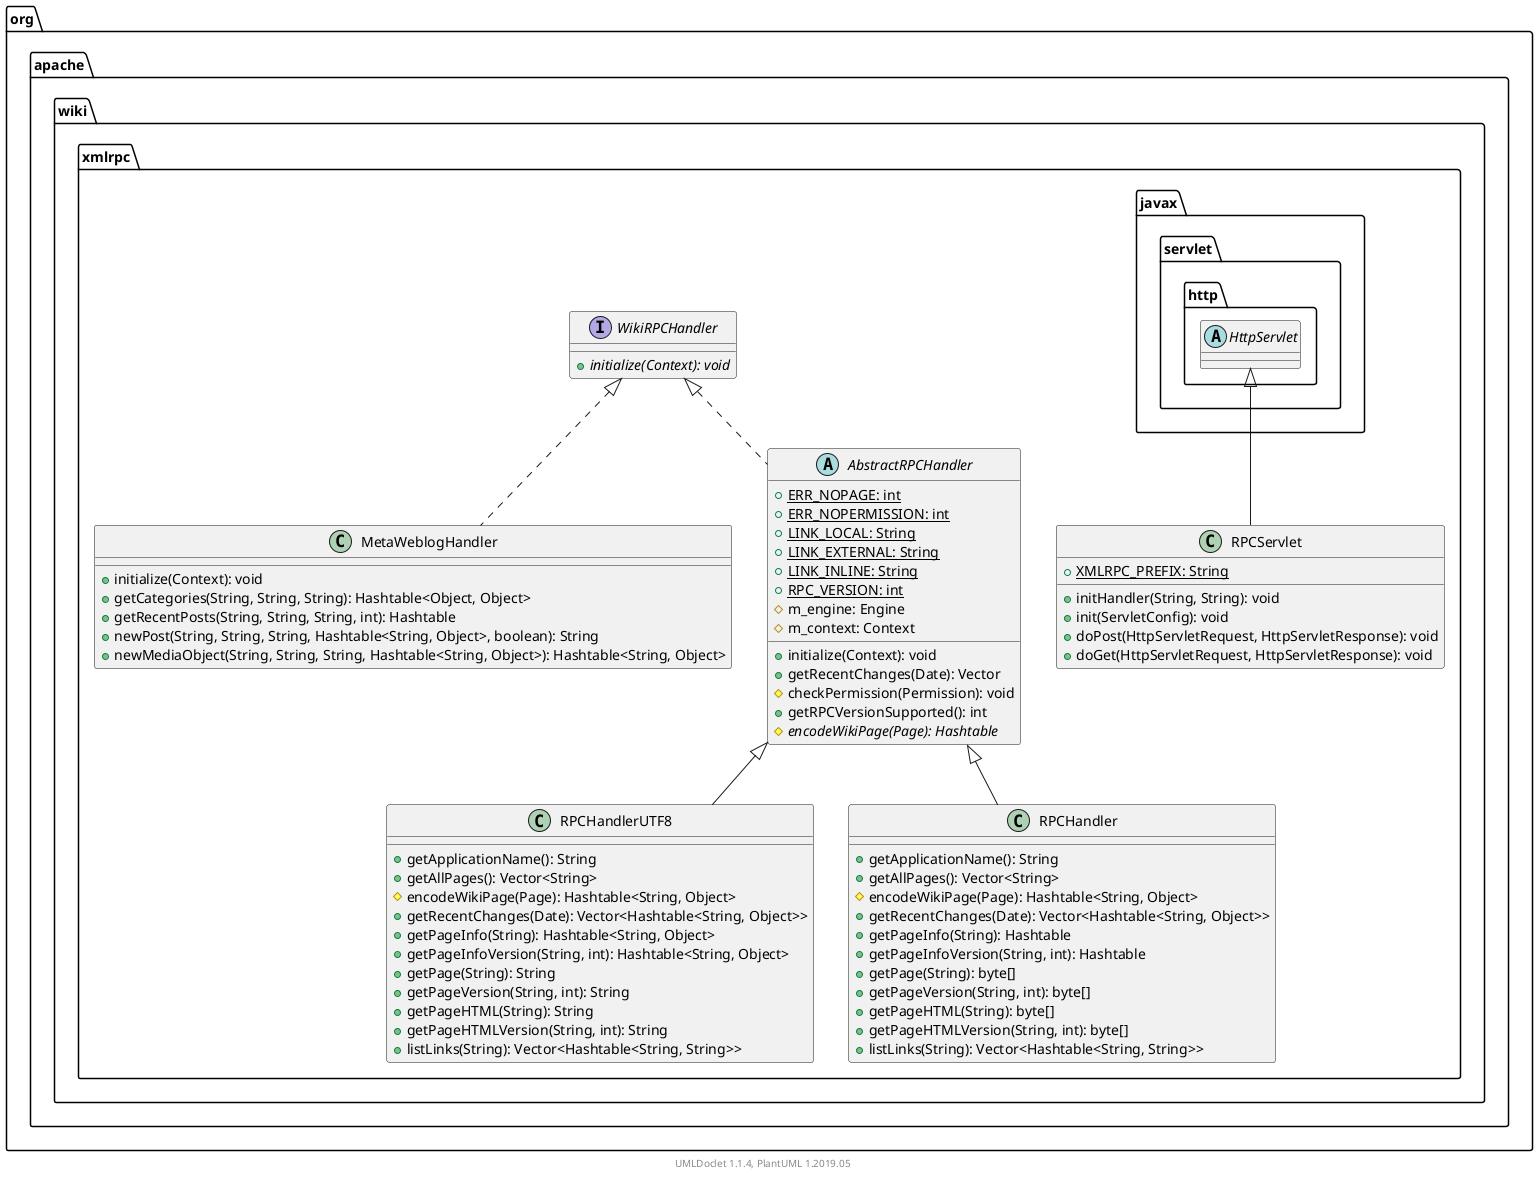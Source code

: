 @startuml

    namespace org.apache.wiki.xmlrpc {

        interface WikiRPCHandler [[WikiRPCHandler.html]] {
            {abstract} +initialize(Context): void
        }

        class RPCHandlerUTF8 [[RPCHandlerUTF8.html]] {
            +getApplicationName(): String
            +getAllPages(): Vector<String>
            #encodeWikiPage(Page): Hashtable<String, Object>
            +getRecentChanges(Date): Vector<Hashtable<String, Object>>
            +getPageInfo(String): Hashtable<String, Object>
            +getPageInfoVersion(String, int): Hashtable<String, Object>
            +getPage(String): String
            +getPageVersion(String, int): String
            +getPageHTML(String): String
            +getPageHTMLVersion(String, int): String
            +listLinks(String): Vector<Hashtable<String, String>>
        }

        class RPCServlet [[RPCServlet.html]] {
            {static} +XMLRPC_PREFIX: String
            +initHandler(String, String): void
            +init(ServletConfig): void
            +doPost(HttpServletRequest, HttpServletResponse): void
            +doGet(HttpServletRequest, HttpServletResponse): void
        }

        class RPCHandler [[RPCHandler.html]] {
            +getApplicationName(): String
            +getAllPages(): Vector<String>
            #encodeWikiPage(Page): Hashtable<String, Object>
            +getRecentChanges(Date): Vector<Hashtable<String, Object>>
            +getPageInfo(String): Hashtable
            +getPageInfoVersion(String, int): Hashtable
            +getPage(String): byte[]
            +getPageVersion(String, int): byte[]
            +getPageHTML(String): byte[]
            +getPageHTMLVersion(String, int): byte[]
            +listLinks(String): Vector<Hashtable<String, String>>
        }

        class MetaWeblogHandler [[MetaWeblogHandler.html]] {
            +initialize(Context): void
            +getCategories(String, String, String): Hashtable<Object, Object>
            +getRecentPosts(String, String, String, int): Hashtable
            +newPost(String, String, String, Hashtable<String, Object>, boolean): String
            +newMediaObject(String, String, String, Hashtable<String, Object>): Hashtable<String, Object>
        }

        abstract class AbstractRPCHandler [[AbstractRPCHandler.html]] {
            {static} +ERR_NOPAGE: int
            {static} +ERR_NOPERMISSION: int
            {static} +LINK_LOCAL: String
            {static} +LINK_EXTERNAL: String
            {static} +LINK_INLINE: String
            {static} +RPC_VERSION: int
            #m_engine: Engine
            #m_context: Context
            +initialize(Context): void
            +getRecentChanges(Date): Vector
            #checkPermission(Permission): void
            +getRPCVersionSupported(): int
            {abstract} #encodeWikiPage(Page): Hashtable
        }

        AbstractRPCHandler <|-- RPCHandlerUTF8

        abstract class javax.servlet.http.HttpServlet
        javax.servlet.http.HttpServlet <|-- RPCServlet

        AbstractRPCHandler <|-- RPCHandler

        WikiRPCHandler <|.. MetaWeblogHandler

        WikiRPCHandler <|.. AbstractRPCHandler

    }


    center footer UMLDoclet 1.1.4, PlantUML 1.2019.05
@enduml
